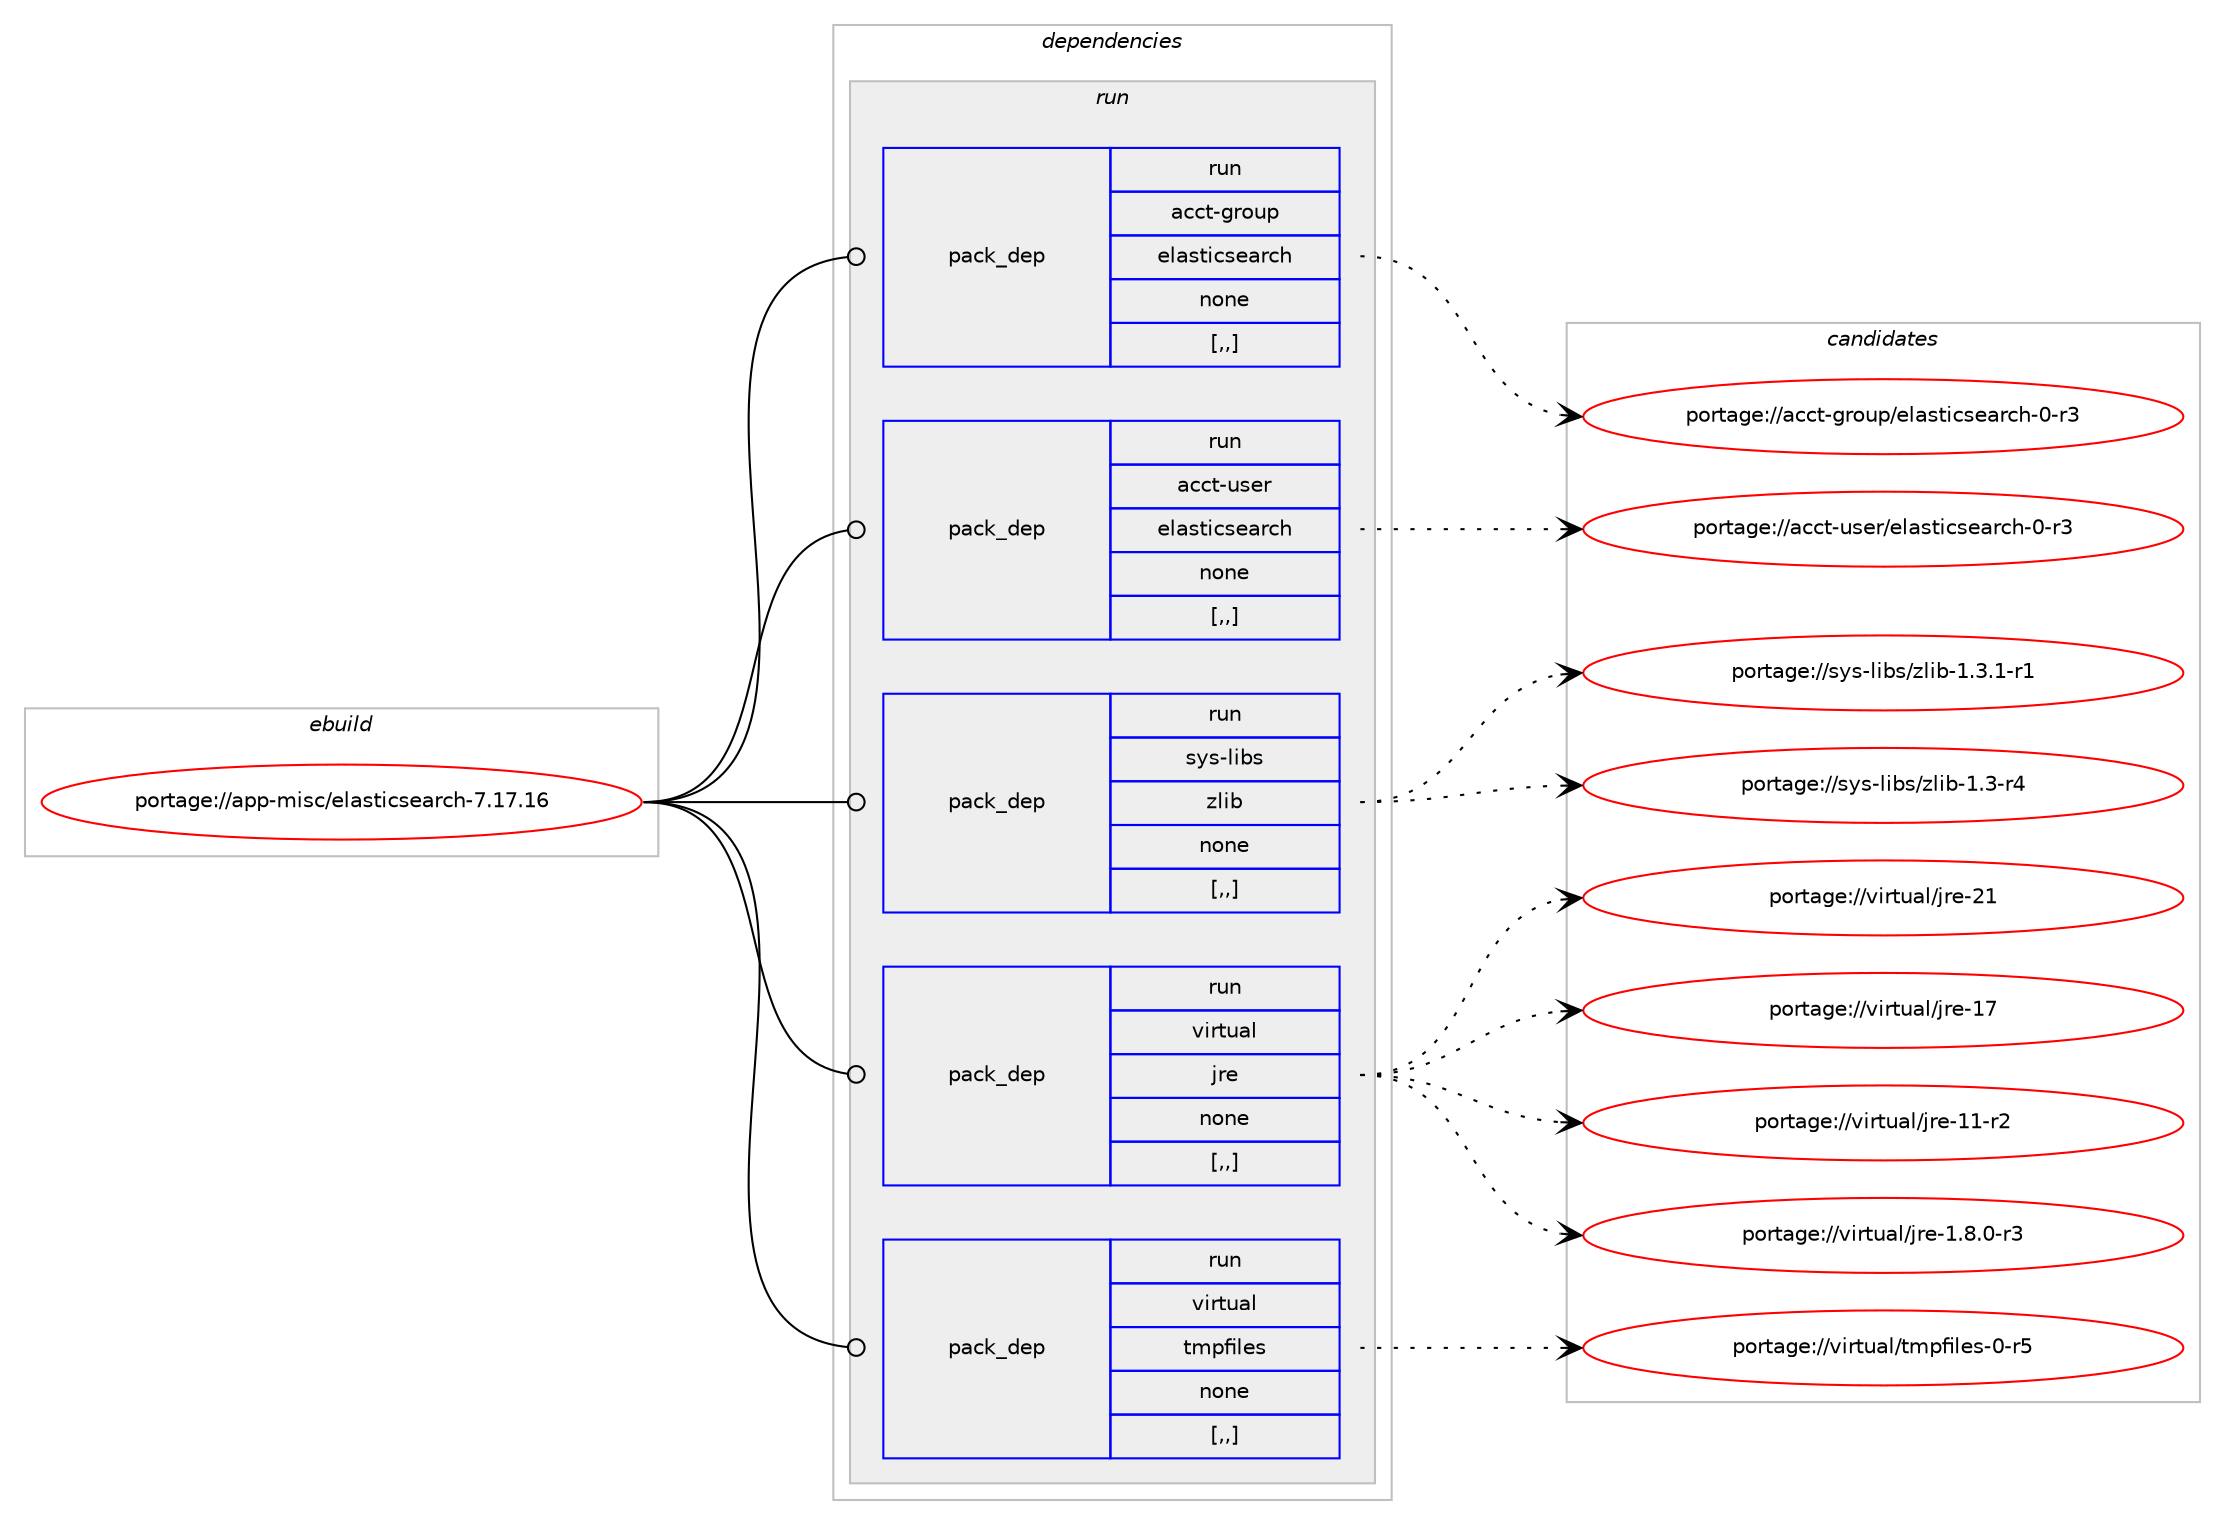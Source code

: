 digraph prolog {

# *************
# Graph options
# *************

newrank=true;
concentrate=true;
compound=true;
graph [rankdir=LR,fontname=Helvetica,fontsize=10,ranksep=1.5];#, ranksep=2.5, nodesep=0.2];
edge  [arrowhead=vee];
node  [fontname=Helvetica,fontsize=10];

# **********
# The ebuild
# **********

subgraph cluster_leftcol {
color=gray;
rank=same;
label=<<i>ebuild</i>>;
id [label="portage://app-misc/elasticsearch-7.17.16", color=red, width=4, href="../app-misc/elasticsearch-7.17.16.svg"];
}

# ****************
# The dependencies
# ****************

subgraph cluster_midcol {
color=gray;
label=<<i>dependencies</i>>;
subgraph cluster_compile {
fillcolor="#eeeeee";
style=filled;
label=<<i>compile</i>>;
}
subgraph cluster_compileandrun {
fillcolor="#eeeeee";
style=filled;
label=<<i>compile and run</i>>;
}
subgraph cluster_run {
fillcolor="#eeeeee";
style=filled;
label=<<i>run</i>>;
subgraph pack28224 {
dependency40183 [label=<<TABLE BORDER="0" CELLBORDER="1" CELLSPACING="0" CELLPADDING="4" WIDTH="220"><TR><TD ROWSPAN="6" CELLPADDING="30">pack_dep</TD></TR><TR><TD WIDTH="110">run</TD></TR><TR><TD>acct-group</TD></TR><TR><TD>elasticsearch</TD></TR><TR><TD>none</TD></TR><TR><TD>[,,]</TD></TR></TABLE>>, shape=none, color=blue];
}
id:e -> dependency40183:w [weight=20,style="solid",arrowhead="odot"];
subgraph pack28225 {
dependency40184 [label=<<TABLE BORDER="0" CELLBORDER="1" CELLSPACING="0" CELLPADDING="4" WIDTH="220"><TR><TD ROWSPAN="6" CELLPADDING="30">pack_dep</TD></TR><TR><TD WIDTH="110">run</TD></TR><TR><TD>acct-user</TD></TR><TR><TD>elasticsearch</TD></TR><TR><TD>none</TD></TR><TR><TD>[,,]</TD></TR></TABLE>>, shape=none, color=blue];
}
id:e -> dependency40184:w [weight=20,style="solid",arrowhead="odot"];
subgraph pack28226 {
dependency40185 [label=<<TABLE BORDER="0" CELLBORDER="1" CELLSPACING="0" CELLPADDING="4" WIDTH="220"><TR><TD ROWSPAN="6" CELLPADDING="30">pack_dep</TD></TR><TR><TD WIDTH="110">run</TD></TR><TR><TD>sys-libs</TD></TR><TR><TD>zlib</TD></TR><TR><TD>none</TD></TR><TR><TD>[,,]</TD></TR></TABLE>>, shape=none, color=blue];
}
id:e -> dependency40185:w [weight=20,style="solid",arrowhead="odot"];
subgraph pack28227 {
dependency40186 [label=<<TABLE BORDER="0" CELLBORDER="1" CELLSPACING="0" CELLPADDING="4" WIDTH="220"><TR><TD ROWSPAN="6" CELLPADDING="30">pack_dep</TD></TR><TR><TD WIDTH="110">run</TD></TR><TR><TD>virtual</TD></TR><TR><TD>jre</TD></TR><TR><TD>none</TD></TR><TR><TD>[,,]</TD></TR></TABLE>>, shape=none, color=blue];
}
id:e -> dependency40186:w [weight=20,style="solid",arrowhead="odot"];
subgraph pack28228 {
dependency40187 [label=<<TABLE BORDER="0" CELLBORDER="1" CELLSPACING="0" CELLPADDING="4" WIDTH="220"><TR><TD ROWSPAN="6" CELLPADDING="30">pack_dep</TD></TR><TR><TD WIDTH="110">run</TD></TR><TR><TD>virtual</TD></TR><TR><TD>tmpfiles</TD></TR><TR><TD>none</TD></TR><TR><TD>[,,]</TD></TR></TABLE>>, shape=none, color=blue];
}
id:e -> dependency40187:w [weight=20,style="solid",arrowhead="odot"];
}
}

# **************
# The candidates
# **************

subgraph cluster_choices {
rank=same;
color=gray;
label=<<i>candidates</i>>;

subgraph choice28224 {
color=black;
nodesep=1;
choice97999911645103114111117112471011089711511610599115101971149910445484511451 [label="portage://acct-group/elasticsearch-0-r3", color=red, width=4,href="../acct-group/elasticsearch-0-r3.svg"];
dependency40183:e -> choice97999911645103114111117112471011089711511610599115101971149910445484511451:w [style=dotted,weight="100"];
}
subgraph choice28225 {
color=black;
nodesep=1;
choice97999911645117115101114471011089711511610599115101971149910445484511451 [label="portage://acct-user/elasticsearch-0-r3", color=red, width=4,href="../acct-user/elasticsearch-0-r3.svg"];
dependency40184:e -> choice97999911645117115101114471011089711511610599115101971149910445484511451:w [style=dotted,weight="100"];
}
subgraph choice28226 {
color=black;
nodesep=1;
choice115121115451081059811547122108105984549465146494511449 [label="portage://sys-libs/zlib-1.3.1-r1", color=red, width=4,href="../sys-libs/zlib-1.3.1-r1.svg"];
choice11512111545108105981154712210810598454946514511452 [label="portage://sys-libs/zlib-1.3-r4", color=red, width=4,href="../sys-libs/zlib-1.3-r4.svg"];
dependency40185:e -> choice115121115451081059811547122108105984549465146494511449:w [style=dotted,weight="100"];
dependency40185:e -> choice11512111545108105981154712210810598454946514511452:w [style=dotted,weight="100"];
}
subgraph choice28227 {
color=black;
nodesep=1;
choice1181051141161179710847106114101455049 [label="portage://virtual/jre-21", color=red, width=4,href="../virtual/jre-21.svg"];
choice1181051141161179710847106114101454955 [label="portage://virtual/jre-17", color=red, width=4,href="../virtual/jre-17.svg"];
choice11810511411611797108471061141014549494511450 [label="portage://virtual/jre-11-r2", color=red, width=4,href="../virtual/jre-11-r2.svg"];
choice11810511411611797108471061141014549465646484511451 [label="portage://virtual/jre-1.8.0-r3", color=red, width=4,href="../virtual/jre-1.8.0-r3.svg"];
dependency40186:e -> choice1181051141161179710847106114101455049:w [style=dotted,weight="100"];
dependency40186:e -> choice1181051141161179710847106114101454955:w [style=dotted,weight="100"];
dependency40186:e -> choice11810511411611797108471061141014549494511450:w [style=dotted,weight="100"];
dependency40186:e -> choice11810511411611797108471061141014549465646484511451:w [style=dotted,weight="100"];
}
subgraph choice28228 {
color=black;
nodesep=1;
choice118105114116117971084711610911210210510810111545484511453 [label="portage://virtual/tmpfiles-0-r5", color=red, width=4,href="../virtual/tmpfiles-0-r5.svg"];
dependency40187:e -> choice118105114116117971084711610911210210510810111545484511453:w [style=dotted,weight="100"];
}
}

}
